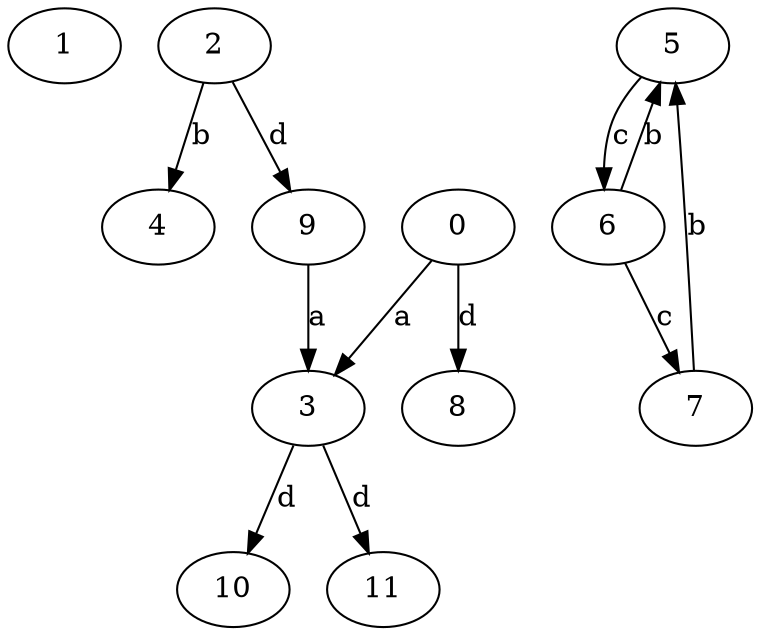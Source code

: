 strict digraph  {
1;
2;
3;
4;
5;
6;
7;
8;
9;
10;
0;
11;
2 -> 4  [label=b];
2 -> 9  [label=d];
3 -> 10  [label=d];
3 -> 11  [label=d];
5 -> 6  [label=c];
6 -> 5  [label=b];
6 -> 7  [label=c];
7 -> 5  [label=b];
9 -> 3  [label=a];
0 -> 3  [label=a];
0 -> 8  [label=d];
}
